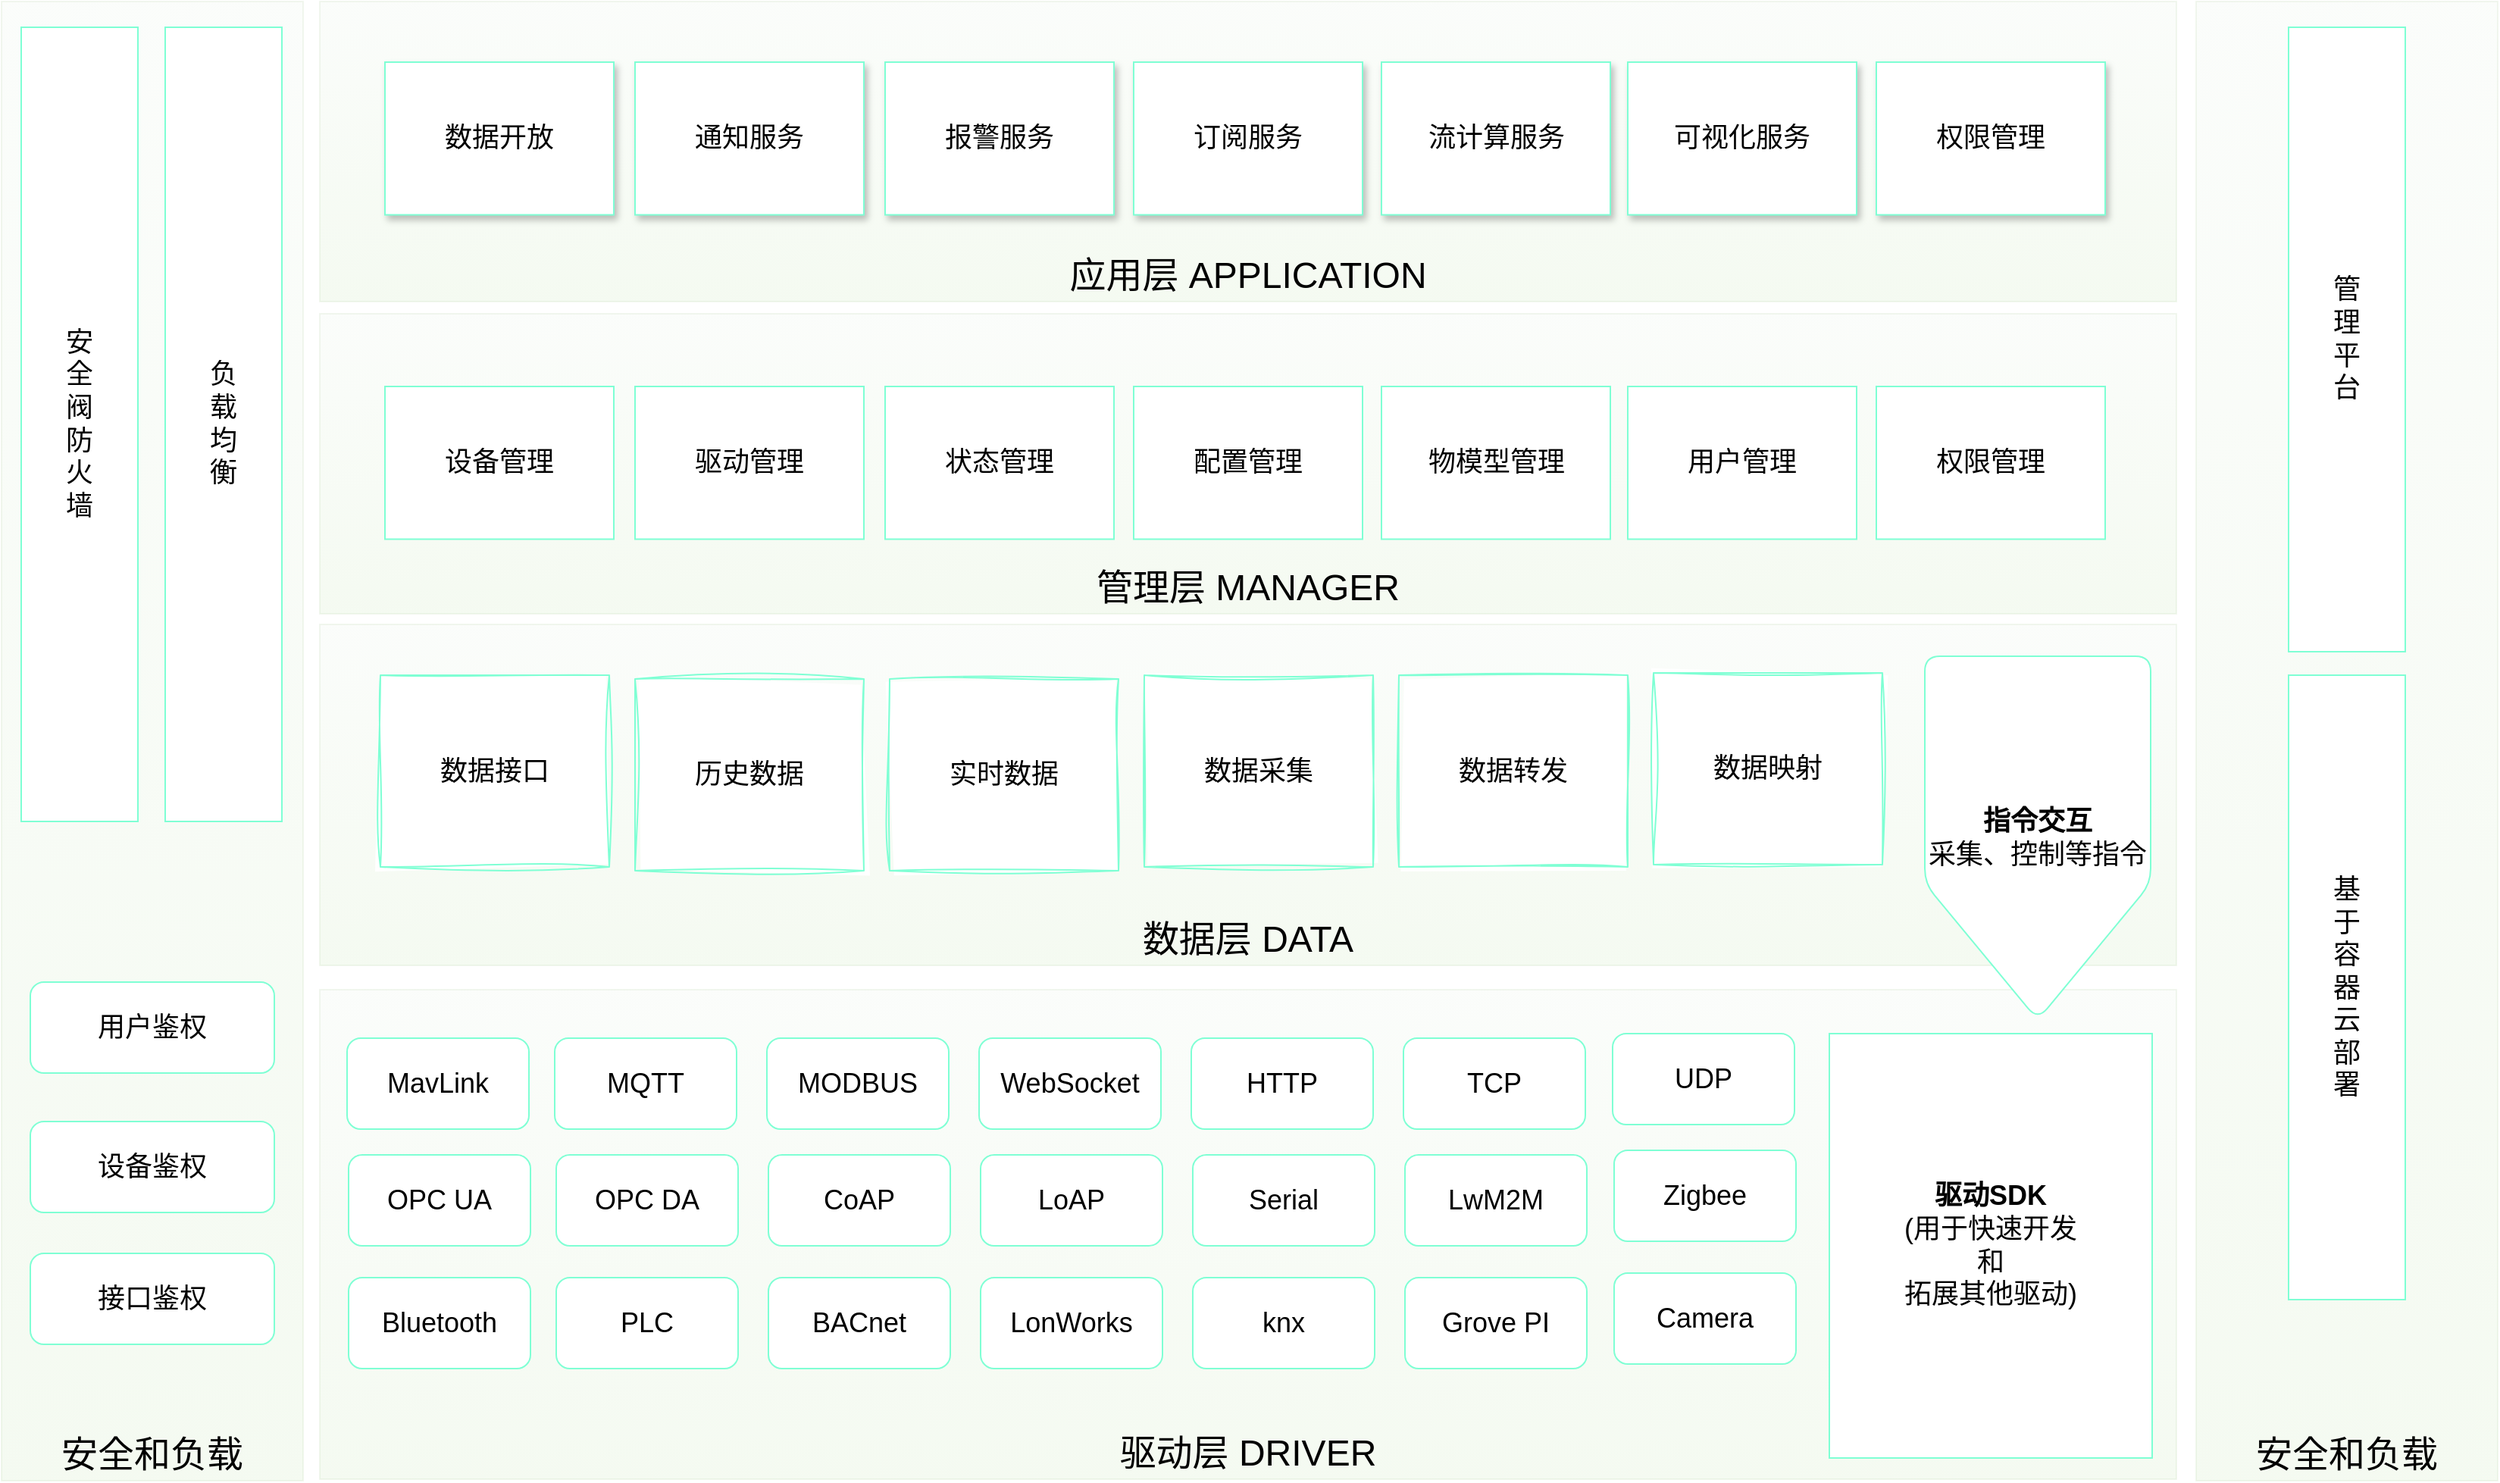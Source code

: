 <mxfile version="21.6.1" type="github">
  <diagram name="第 1 页" id="Qw-37vcta7j3B3pplBVY">
    <mxGraphModel dx="2327" dy="1042" grid="0" gridSize="10" guides="1" tooltips="1" connect="1" arrows="1" fold="1" page="0" pageScale="1" pageWidth="827" pageHeight="1169" math="0" shadow="0">
      <root>
        <mxCell id="0" />
        <mxCell id="1" parent="0" />
        <mxCell id="chnZoaWAUNlyMJ2FrWk6-1" value="驱动层 DRIVER" style="rounded=0;whiteSpace=wrap;html=1;strokeColor=#82b366;verticalAlign=bottom;fontSize=24;fillColor=#d5e8d4;gradientColor=#97d077;opacity=10;" vertex="1" parent="1">
          <mxGeometry x="-169" y="867" width="1225" height="323" as="geometry" />
        </mxCell>
        <mxCell id="chnZoaWAUNlyMJ2FrWk6-2" value="MavLink" style="rounded=1;whiteSpace=wrap;html=1;fontSize=18;strokeColor=#7fffd4;" vertex="1" parent="1">
          <mxGeometry x="-151" y="899" width="120" height="60" as="geometry" />
        </mxCell>
        <mxCell id="chnZoaWAUNlyMJ2FrWk6-3" value="MQTT" style="rounded=1;whiteSpace=wrap;html=1;fontSize=18;strokeColor=#7fffd4;" vertex="1" parent="1">
          <mxGeometry x="-14" y="899" width="120" height="60" as="geometry" />
        </mxCell>
        <mxCell id="chnZoaWAUNlyMJ2FrWk6-4" value="MODBUS" style="rounded=1;whiteSpace=wrap;html=1;fontSize=18;strokeColor=#7fffd4;" vertex="1" parent="1">
          <mxGeometry x="126" y="899" width="120" height="60" as="geometry" />
        </mxCell>
        <mxCell id="chnZoaWAUNlyMJ2FrWk6-5" value="WebSocket" style="rounded=1;whiteSpace=wrap;html=1;fontSize=18;strokeColor=#7fffd4;" vertex="1" parent="1">
          <mxGeometry x="266" y="899" width="120" height="60" as="geometry" />
        </mxCell>
        <mxCell id="chnZoaWAUNlyMJ2FrWk6-6" value="HTTP" style="rounded=1;whiteSpace=wrap;html=1;fontSize=18;strokeColor=#7fffd4;" vertex="1" parent="1">
          <mxGeometry x="406" y="899" width="120" height="60" as="geometry" />
        </mxCell>
        <mxCell id="chnZoaWAUNlyMJ2FrWk6-7" value="TCP" style="rounded=1;whiteSpace=wrap;html=1;fontSize=18;strokeColor=#7fffd4;" vertex="1" parent="1">
          <mxGeometry x="546" y="899" width="120" height="60" as="geometry" />
        </mxCell>
        <mxCell id="chnZoaWAUNlyMJ2FrWk6-8" value="UDP" style="rounded=1;whiteSpace=wrap;html=1;fontSize=18;strokeColor=#7fffd4;" vertex="1" parent="1">
          <mxGeometry x="684" y="896" width="120" height="60" as="geometry" />
        </mxCell>
        <mxCell id="chnZoaWAUNlyMJ2FrWk6-9" value="&lt;b&gt;驱动SDK&lt;br&gt;&lt;/b&gt;(用于快速开发&lt;br&gt;和&lt;br&gt;拓展其他驱动)" style="rounded=0;whiteSpace=wrap;html=1;fontSize=18;strokeColor=#7fffd4;" vertex="1" parent="1">
          <mxGeometry x="827" y="896" width="213" height="280" as="geometry" />
        </mxCell>
        <mxCell id="chnZoaWAUNlyMJ2FrWk6-10" value="OPC UA" style="rounded=1;whiteSpace=wrap;html=1;fontSize=18;strokeColor=#7fffd4;" vertex="1" parent="1">
          <mxGeometry x="-150" y="976" width="120" height="60" as="geometry" />
        </mxCell>
        <mxCell id="chnZoaWAUNlyMJ2FrWk6-11" value="OPC DA" style="rounded=1;whiteSpace=wrap;html=1;fontSize=18;strokeColor=#7fffd4;" vertex="1" parent="1">
          <mxGeometry x="-13" y="976" width="120" height="60" as="geometry" />
        </mxCell>
        <mxCell id="chnZoaWAUNlyMJ2FrWk6-12" value="CoAP" style="rounded=1;whiteSpace=wrap;html=1;fontSize=18;strokeColor=#7fffd4;" vertex="1" parent="1">
          <mxGeometry x="127" y="976" width="120" height="60" as="geometry" />
        </mxCell>
        <mxCell id="chnZoaWAUNlyMJ2FrWk6-13" value="LoAP" style="rounded=1;whiteSpace=wrap;html=1;fontSize=18;strokeColor=#7fffd4;" vertex="1" parent="1">
          <mxGeometry x="267" y="976" width="120" height="60" as="geometry" />
        </mxCell>
        <mxCell id="chnZoaWAUNlyMJ2FrWk6-14" value="Serial" style="rounded=1;whiteSpace=wrap;html=1;fontSize=18;strokeColor=#7fffd4;" vertex="1" parent="1">
          <mxGeometry x="407" y="976" width="120" height="60" as="geometry" />
        </mxCell>
        <mxCell id="chnZoaWAUNlyMJ2FrWk6-15" value="LwM2M" style="rounded=1;whiteSpace=wrap;html=1;fontSize=18;strokeColor=#7fffd4;" vertex="1" parent="1">
          <mxGeometry x="547" y="976" width="120" height="60" as="geometry" />
        </mxCell>
        <mxCell id="chnZoaWAUNlyMJ2FrWk6-16" value="Zigbee" style="rounded=1;whiteSpace=wrap;html=1;fontSize=18;strokeColor=#7fffd4;" vertex="1" parent="1">
          <mxGeometry x="685" y="973" width="120" height="60" as="geometry" />
        </mxCell>
        <mxCell id="chnZoaWAUNlyMJ2FrWk6-17" value="Bluetooth" style="rounded=1;whiteSpace=wrap;html=1;fontSize=18;strokeColor=#7fffd4;" vertex="1" parent="1">
          <mxGeometry x="-150" y="1057" width="120" height="60" as="geometry" />
        </mxCell>
        <mxCell id="chnZoaWAUNlyMJ2FrWk6-18" value="PLC" style="rounded=1;whiteSpace=wrap;html=1;fontSize=18;strokeColor=#7fffd4;" vertex="1" parent="1">
          <mxGeometry x="-13" y="1057" width="120" height="60" as="geometry" />
        </mxCell>
        <mxCell id="chnZoaWAUNlyMJ2FrWk6-19" value="BACnet" style="rounded=1;whiteSpace=wrap;html=1;fontSize=18;strokeColor=#7fffd4;" vertex="1" parent="1">
          <mxGeometry x="127" y="1057" width="120" height="60" as="geometry" />
        </mxCell>
        <mxCell id="chnZoaWAUNlyMJ2FrWk6-20" value="LonWorks" style="rounded=1;whiteSpace=wrap;html=1;fontSize=18;strokeColor=#7fffd4;" vertex="1" parent="1">
          <mxGeometry x="267" y="1057" width="120" height="60" as="geometry" />
        </mxCell>
        <mxCell id="chnZoaWAUNlyMJ2FrWk6-21" value="knx" style="rounded=1;whiteSpace=wrap;html=1;fontSize=18;strokeColor=#7fffd4;" vertex="1" parent="1">
          <mxGeometry x="407" y="1057" width="120" height="60" as="geometry" />
        </mxCell>
        <mxCell id="chnZoaWAUNlyMJ2FrWk6-22" value="Grove PI" style="rounded=1;whiteSpace=wrap;html=1;fontSize=18;strokeColor=#7fffd4;" vertex="1" parent="1">
          <mxGeometry x="547" y="1057" width="120" height="60" as="geometry" />
        </mxCell>
        <mxCell id="chnZoaWAUNlyMJ2FrWk6-23" value="Camera" style="rounded=1;whiteSpace=wrap;html=1;fontSize=18;strokeColor=#7fffd4;" vertex="1" parent="1">
          <mxGeometry x="685" y="1054" width="120" height="60" as="geometry" />
        </mxCell>
        <mxCell id="chnZoaWAUNlyMJ2FrWk6-24" value="数据层 DATA" style="rounded=0;whiteSpace=wrap;html=1;strokeColor=#82b366;verticalAlign=bottom;fontSize=24;fillColor=#d5e8d4;gradientColor=#97d077;opacity=10;" vertex="1" parent="1">
          <mxGeometry x="-169" y="626" width="1225" height="225" as="geometry" />
        </mxCell>
        <mxCell id="chnZoaWAUNlyMJ2FrWk6-25" value="数据接口" style="rounded=0;whiteSpace=wrap;html=1;fontSize=18;strokeColor=#7fffd4;sketch=1;curveFitting=1;jiggle=2;" vertex="1" parent="1">
          <mxGeometry x="-129" y="659.5" width="151" height="126.5" as="geometry" />
        </mxCell>
        <mxCell id="chnZoaWAUNlyMJ2FrWk6-26" value="历史数据" style="rounded=0;whiteSpace=wrap;html=1;fontSize=18;strokeColor=#7fffd4;sketch=1;curveFitting=1;jiggle=2;" vertex="1" parent="1">
          <mxGeometry x="39" y="662" width="151" height="126.5" as="geometry" />
        </mxCell>
        <mxCell id="chnZoaWAUNlyMJ2FrWk6-27" value="实时数据" style="rounded=0;whiteSpace=wrap;html=1;fontSize=18;strokeColor=#7fffd4;sketch=1;curveFitting=1;jiggle=2;" vertex="1" parent="1">
          <mxGeometry x="207" y="662" width="151" height="126.5" as="geometry" />
        </mxCell>
        <mxCell id="chnZoaWAUNlyMJ2FrWk6-28" value="数据采集" style="rounded=0;whiteSpace=wrap;html=1;fontSize=18;strokeColor=#7fffd4;sketch=1;curveFitting=1;jiggle=2;" vertex="1" parent="1">
          <mxGeometry x="375" y="659.5" width="151" height="126.5" as="geometry" />
        </mxCell>
        <mxCell id="chnZoaWAUNlyMJ2FrWk6-29" value="数据转发" style="rounded=0;whiteSpace=wrap;html=1;fontSize=18;strokeColor=#7fffd4;sketch=1;curveFitting=1;jiggle=2;" vertex="1" parent="1">
          <mxGeometry x="543" y="659.5" width="151" height="126.5" as="geometry" />
        </mxCell>
        <mxCell id="chnZoaWAUNlyMJ2FrWk6-30" value="数据映射" style="rounded=0;whiteSpace=wrap;html=1;fontSize=18;strokeColor=#7fffd4;sketch=1;curveFitting=1;jiggle=2;" vertex="1" parent="1">
          <mxGeometry x="711" y="658" width="151" height="126.5" as="geometry" />
        </mxCell>
        <mxCell id="chnZoaWAUNlyMJ2FrWk6-31" value="&lt;b&gt;指令交互&lt;/b&gt;&lt;br&gt;采集、控制等指令" style="shape=offPageConnector;whiteSpace=wrap;html=1;fontSize=18;strokeColor=#7fffd4;rounded=1;" vertex="1" parent="1">
          <mxGeometry x="890" y="647" width="149" height="240" as="geometry" />
        </mxCell>
        <mxCell id="chnZoaWAUNlyMJ2FrWk6-32" value="管理层 MANAGER" style="rounded=0;whiteSpace=wrap;html=1;strokeColor=#82b366;verticalAlign=bottom;fontSize=24;fillColor=#d5e8d4;gradientColor=#97d077;opacity=10;" vertex="1" parent="1">
          <mxGeometry x="-169" y="421" width="1225" height="198" as="geometry" />
        </mxCell>
        <mxCell id="chnZoaWAUNlyMJ2FrWk6-33" value="设备管理" style="rounded=0;whiteSpace=wrap;html=1;fontSize=18;strokeColor=#7fffd4;shadow=0;glass=0;" vertex="1" parent="1">
          <mxGeometry x="-126" y="469" width="151" height="100.75" as="geometry" />
        </mxCell>
        <mxCell id="chnZoaWAUNlyMJ2FrWk6-34" value="驱动管理" style="rounded=0;whiteSpace=wrap;html=1;fontSize=18;strokeColor=#7fffd4;shadow=0;glass=0;" vertex="1" parent="1">
          <mxGeometry x="39" y="469" width="151" height="100.75" as="geometry" />
        </mxCell>
        <mxCell id="chnZoaWAUNlyMJ2FrWk6-35" value="状态管理" style="rounded=0;whiteSpace=wrap;html=1;fontSize=18;strokeColor=#7fffd4;shadow=0;glass=0;" vertex="1" parent="1">
          <mxGeometry x="204" y="469" width="151" height="100.75" as="geometry" />
        </mxCell>
        <mxCell id="chnZoaWAUNlyMJ2FrWk6-36" value="配置管理" style="rounded=0;whiteSpace=wrap;html=1;fontSize=18;strokeColor=#7fffd4;shadow=0;glass=0;" vertex="1" parent="1">
          <mxGeometry x="368" y="469" width="151" height="100.75" as="geometry" />
        </mxCell>
        <mxCell id="chnZoaWAUNlyMJ2FrWk6-37" value="物模型管理" style="rounded=0;whiteSpace=wrap;html=1;fontSize=18;strokeColor=#7fffd4;shadow=0;glass=0;" vertex="1" parent="1">
          <mxGeometry x="531.5" y="469" width="151" height="100.75" as="geometry" />
        </mxCell>
        <mxCell id="chnZoaWAUNlyMJ2FrWk6-38" value="用户管理" style="rounded=0;whiteSpace=wrap;html=1;fontSize=18;strokeColor=#7fffd4;shadow=0;glass=0;" vertex="1" parent="1">
          <mxGeometry x="694" y="469" width="151" height="100.75" as="geometry" />
        </mxCell>
        <mxCell id="chnZoaWAUNlyMJ2FrWk6-39" value="权限管理" style="rounded=0;whiteSpace=wrap;html=1;fontSize=18;strokeColor=#7fffd4;shadow=0;glass=0;" vertex="1" parent="1">
          <mxGeometry x="858" y="469" width="151" height="100.75" as="geometry" />
        </mxCell>
        <mxCell id="chnZoaWAUNlyMJ2FrWk6-40" value="应用层 APPLICATION" style="rounded=0;whiteSpace=wrap;html=1;strokeColor=#82b366;verticalAlign=bottom;fontSize=24;fillColor=#d5e8d4;gradientColor=#97d077;opacity=10;" vertex="1" parent="1">
          <mxGeometry x="-169" y="215" width="1225" height="198" as="geometry" />
        </mxCell>
        <mxCell id="chnZoaWAUNlyMJ2FrWk6-41" value="数据开放" style="rounded=0;whiteSpace=wrap;html=1;fontSize=18;strokeColor=#7fffd4;shadow=1;glass=0;" vertex="1" parent="1">
          <mxGeometry x="-126" y="255" width="151" height="100.75" as="geometry" />
        </mxCell>
        <mxCell id="chnZoaWAUNlyMJ2FrWk6-42" value="通知服务" style="rounded=0;whiteSpace=wrap;html=1;fontSize=18;strokeColor=#7fffd4;shadow=1;glass=0;" vertex="1" parent="1">
          <mxGeometry x="39" y="255" width="151" height="100.75" as="geometry" />
        </mxCell>
        <mxCell id="chnZoaWAUNlyMJ2FrWk6-43" value="报警服务" style="rounded=0;whiteSpace=wrap;html=1;fontSize=18;strokeColor=#7fffd4;shadow=1;glass=0;" vertex="1" parent="1">
          <mxGeometry x="204" y="255" width="151" height="100.75" as="geometry" />
        </mxCell>
        <mxCell id="chnZoaWAUNlyMJ2FrWk6-44" value="订阅服务" style="rounded=0;whiteSpace=wrap;html=1;fontSize=18;strokeColor=#7fffd4;shadow=1;glass=0;" vertex="1" parent="1">
          <mxGeometry x="368" y="255" width="151" height="100.75" as="geometry" />
        </mxCell>
        <mxCell id="chnZoaWAUNlyMJ2FrWk6-45" value="流计算服务" style="rounded=0;whiteSpace=wrap;html=1;fontSize=18;strokeColor=#7fffd4;shadow=1;glass=0;" vertex="1" parent="1">
          <mxGeometry x="531.5" y="255" width="151" height="100.75" as="geometry" />
        </mxCell>
        <mxCell id="chnZoaWAUNlyMJ2FrWk6-46" value="可视化服务" style="rounded=0;whiteSpace=wrap;html=1;fontSize=18;strokeColor=#7fffd4;shadow=1;glass=0;" vertex="1" parent="1">
          <mxGeometry x="694" y="255" width="151" height="100.75" as="geometry" />
        </mxCell>
        <mxCell id="chnZoaWAUNlyMJ2FrWk6-47" value="权限管理" style="rounded=0;whiteSpace=wrap;html=1;fontSize=18;strokeColor=#7fffd4;shadow=1;glass=0;" vertex="1" parent="1">
          <mxGeometry x="858" y="255" width="151" height="100.75" as="geometry" />
        </mxCell>
        <mxCell id="chnZoaWAUNlyMJ2FrWk6-48" value="安全和负载" style="rounded=0;whiteSpace=wrap;html=1;strokeColor=#82b366;verticalAlign=bottom;fontSize=24;fillColor=#d5e8d4;gradientColor=#97d077;opacity=10;" vertex="1" parent="1">
          <mxGeometry x="-379" y="215" width="199" height="976" as="geometry" />
        </mxCell>
        <mxCell id="chnZoaWAUNlyMJ2FrWk6-49" value="接口鉴权" style="rounded=1;whiteSpace=wrap;html=1;fontSize=18;strokeColor=#7fffd4;" vertex="1" parent="1">
          <mxGeometry x="-360" y="1041" width="161" height="60" as="geometry" />
        </mxCell>
        <mxCell id="chnZoaWAUNlyMJ2FrWk6-50" value="设备鉴权" style="rounded=1;whiteSpace=wrap;html=1;fontSize=18;strokeColor=#7fffd4;" vertex="1" parent="1">
          <mxGeometry x="-360" y="954" width="161" height="60" as="geometry" />
        </mxCell>
        <mxCell id="chnZoaWAUNlyMJ2FrWk6-51" value="用户鉴权" style="rounded=1;whiteSpace=wrap;html=1;fontSize=18;strokeColor=#7fffd4;" vertex="1" parent="1">
          <mxGeometry x="-360" y="862" width="161" height="60" as="geometry" />
        </mxCell>
        <mxCell id="chnZoaWAUNlyMJ2FrWk6-52" value="安&lt;br&gt;全&lt;br&gt;阀&lt;br&gt;防&lt;br&gt;火&lt;br&gt;墙" style="rounded=0;whiteSpace=wrap;html=1;fontSize=18;strokeColor=#7fffd4;" vertex="1" parent="1">
          <mxGeometry x="-366" y="232" width="77" height="524" as="geometry" />
        </mxCell>
        <mxCell id="chnZoaWAUNlyMJ2FrWk6-53" value="负&lt;br&gt;载&lt;br&gt;均&lt;br&gt;衡" style="rounded=0;whiteSpace=wrap;html=1;fontSize=18;strokeColor=#7fffd4;" vertex="1" parent="1">
          <mxGeometry x="-271" y="232" width="77" height="524" as="geometry" />
        </mxCell>
        <mxCell id="chnZoaWAUNlyMJ2FrWk6-54" value="安全和负载" style="rounded=0;whiteSpace=wrap;html=1;strokeColor=#82b366;verticalAlign=bottom;fontSize=24;fillColor=#d5e8d4;gradientColor=#97d077;opacity=10;" vertex="1" parent="1">
          <mxGeometry x="1069" y="215" width="199" height="976" as="geometry" />
        </mxCell>
        <mxCell id="chnZoaWAUNlyMJ2FrWk6-55" value="管&lt;br&gt;理&lt;br&gt;平&lt;br&gt;台" style="rounded=0;whiteSpace=wrap;html=1;fontSize=18;strokeColor=#7fffd4;" vertex="1" parent="1">
          <mxGeometry x="1130" y="232" width="77" height="412" as="geometry" />
        </mxCell>
        <mxCell id="chnZoaWAUNlyMJ2FrWk6-56" value="基&lt;br&gt;于&lt;br&gt;容&lt;br&gt;器&lt;br&gt;云&lt;br&gt;部&lt;br&gt;署" style="rounded=0;whiteSpace=wrap;html=1;fontSize=18;strokeColor=#7fffd4;" vertex="1" parent="1">
          <mxGeometry x="1130" y="659.5" width="77" height="412" as="geometry" />
        </mxCell>
      </root>
    </mxGraphModel>
  </diagram>
</mxfile>
